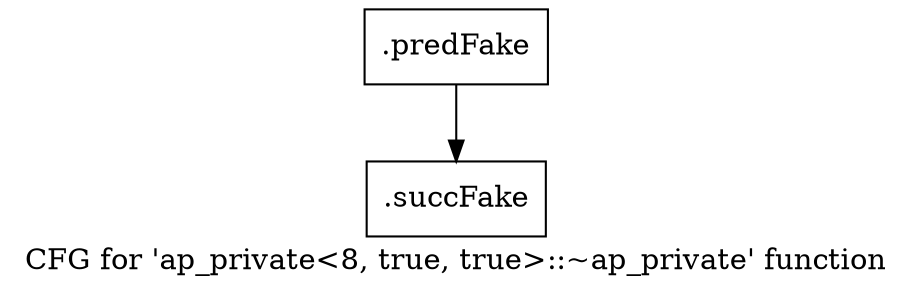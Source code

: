 digraph "CFG for 'ap_private\<8, true, true\>::~ap_private' function" {
	label="CFG for 'ap_private\<8, true, true\>::~ap_private' function";

	Node0x461ecc0 [shape=record,filename="",linenumber="",label="{.predFake}"];
	Node0x461ecc0 -> Node0x4841140[ callList="" memoryops="" filename="/media/miguel/NewVolume/Linux/Xilinx/Vitis_HLS/2020.2/include/etc/ap_private.h" execusionnum="1963"];
	Node0x4841140 [shape=record,filename="/media/miguel/NewVolume/Linux/Xilinx/Vitis_HLS/2020.2/include/etc/ap_private.h",linenumber="1752",label="{.succFake}"];
}

